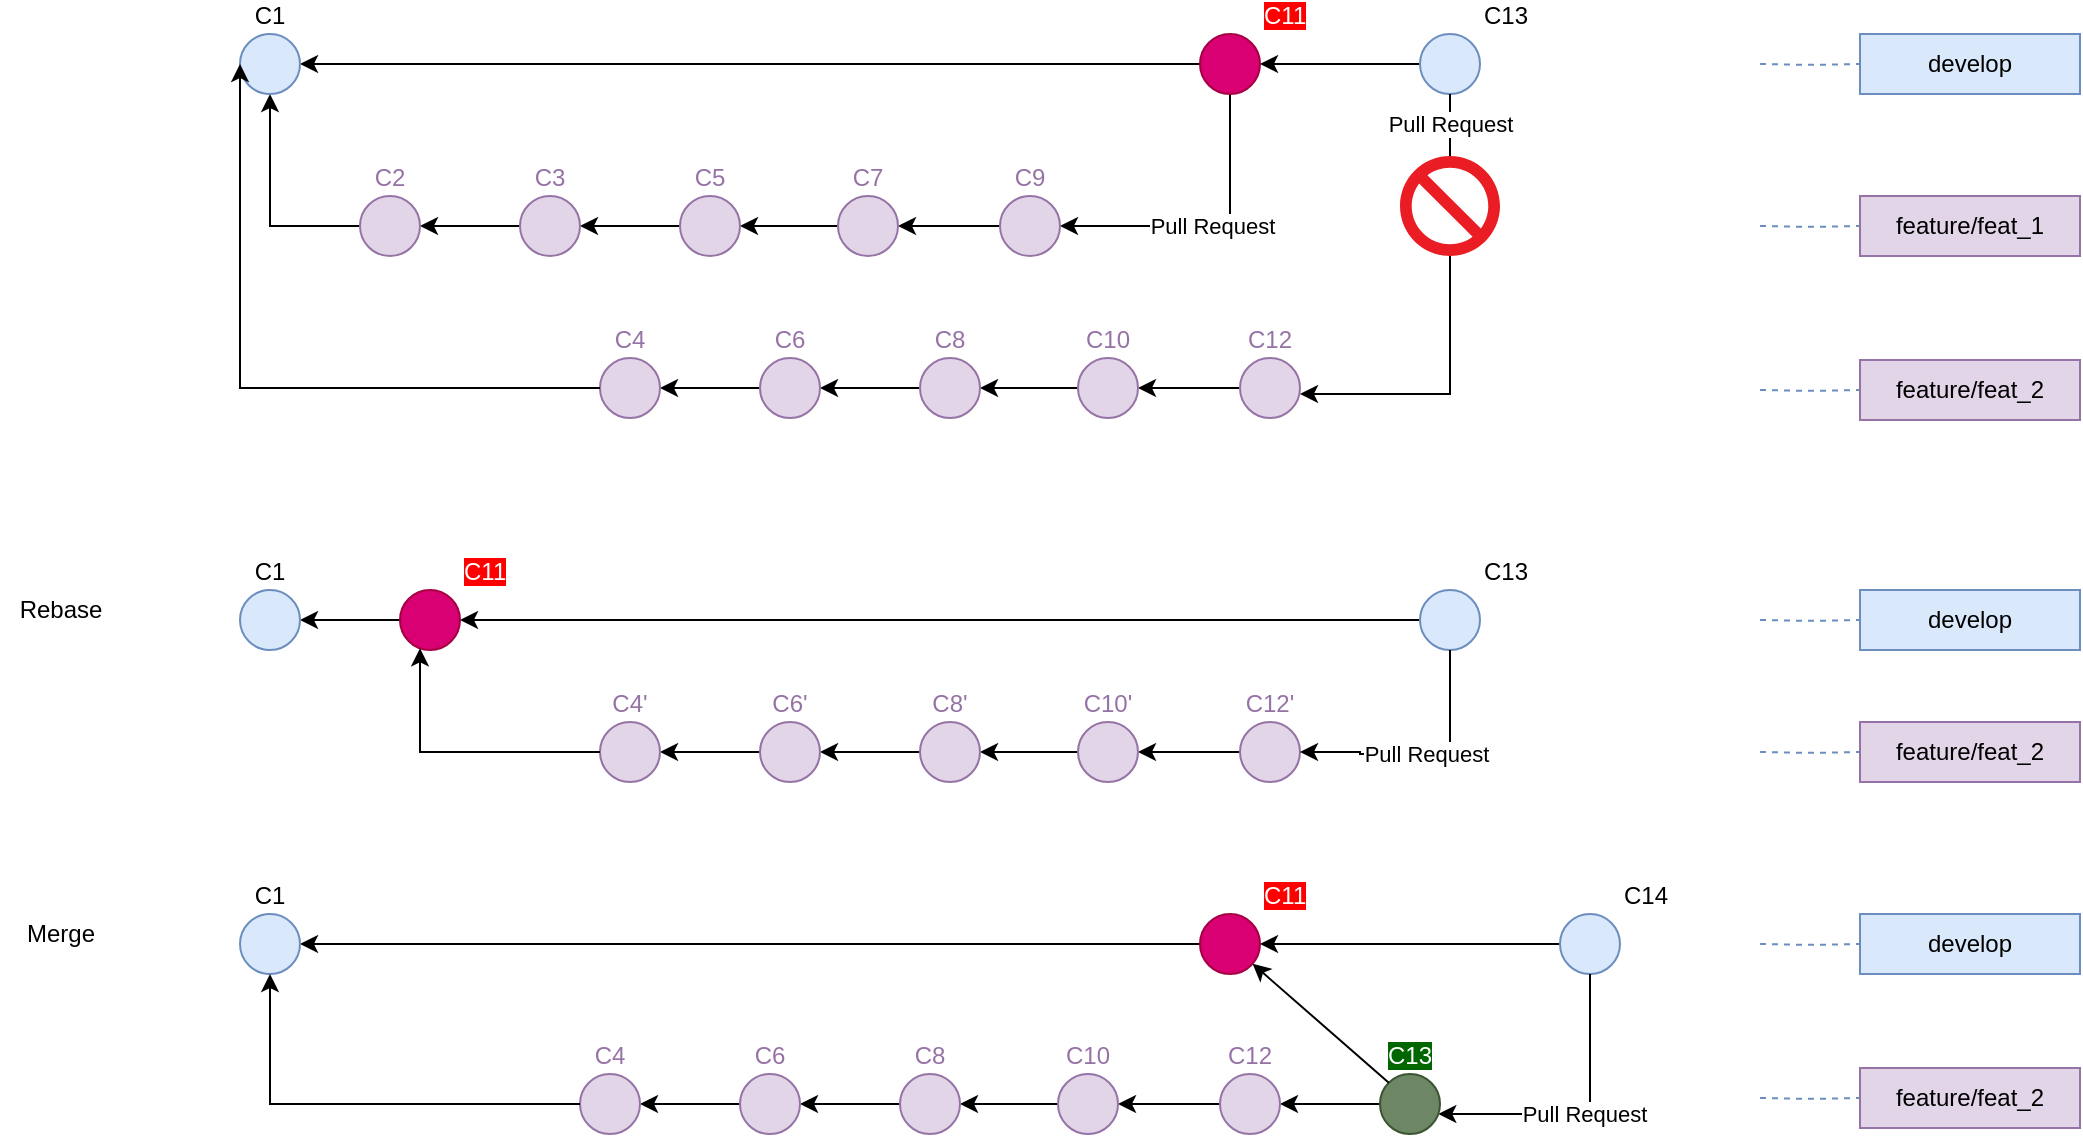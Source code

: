 <mxfile version="14.6.9" type="github">
  <diagram name="git_historique_divergent" id="x6lkSro1uwKLkvU2gX2n">
    <mxGraphModel dx="1422" dy="806" grid="1" gridSize="10" guides="1" tooltips="1" connect="1" arrows="1" fold="1" page="1" pageScale="1" pageWidth="1169" pageHeight="827" math="0" shadow="0">
      <root>
        <mxCell id="miKAQ_X7Kk5Acl7hc5rN-0" />
        <mxCell id="miKAQ_X7Kk5Acl7hc5rN-1" parent="miKAQ_X7Kk5Acl7hc5rN-0" />
        <mxCell id="miKAQ_X7Kk5Acl7hc5rN-77" value="" style="edgeStyle=orthogonalEdgeStyle;rounded=0;orthogonalLoop=1;jettySize=auto;html=1;startArrow=classic;startFill=1;endArrow=none;endFill=0;" edge="1" parent="miKAQ_X7Kk5Acl7hc5rN-1" source="miKAQ_X7Kk5Acl7hc5rN-36" target="miKAQ_X7Kk5Acl7hc5rN-43">
          <mxGeometry relative="1" as="geometry">
            <Array as="points">
              <mxPoint x="175" y="136" />
            </Array>
          </mxGeometry>
        </mxCell>
        <mxCell id="miKAQ_X7Kk5Acl7hc5rN-83" value="" style="edgeStyle=orthogonalEdgeStyle;rounded=0;orthogonalLoop=1;jettySize=auto;html=1;startArrow=classic;startFill=1;endArrow=none;endFill=0;entryX=0;entryY=0.5;entryDx=0;entryDy=0;" edge="1" parent="miKAQ_X7Kk5Acl7hc5rN-1" source="miKAQ_X7Kk5Acl7hc5rN-36" target="miKAQ_X7Kk5Acl7hc5rN-64">
          <mxGeometry relative="1" as="geometry">
            <mxPoint x="270" y="55" as="targetPoint" />
          </mxGeometry>
        </mxCell>
        <mxCell id="miKAQ_X7Kk5Acl7hc5rN-36" value="C1" style="ellipse;whiteSpace=wrap;html=1;aspect=fixed;fillColor=#dae8fc;strokeColor=#6c8ebf;labelPosition=center;verticalLabelPosition=top;align=center;verticalAlign=bottom;" vertex="1" parent="miKAQ_X7Kk5Acl7hc5rN-1">
          <mxGeometry x="160" y="40" width="30" height="30" as="geometry" />
        </mxCell>
        <mxCell id="miKAQ_X7Kk5Acl7hc5rN-39" value="" style="edgeStyle=orthogonalEdgeStyle;orthogonalLoop=1;jettySize=auto;html=1;dashed=1;startFill=0;endArrow=none;endFill=0;strokeColor=#6c8ebf;fillColor=#dae8fc;" edge="1" parent="miKAQ_X7Kk5Acl7hc5rN-1" target="miKAQ_X7Kk5Acl7hc5rN-41">
          <mxGeometry relative="1" as="geometry">
            <mxPoint x="920" y="55" as="sourcePoint" />
          </mxGeometry>
        </mxCell>
        <mxCell id="miKAQ_X7Kk5Acl7hc5rN-41" value="develop" style="rounded=0;whiteSpace=wrap;html=1;fontFamily=Helvetica;fontSize=12;fontColor=#000000;align=center;strokeColor=#6c8ebf;fillColor=#dae8fc;" vertex="1" parent="miKAQ_X7Kk5Acl7hc5rN-1">
          <mxGeometry x="970" y="40" width="110" height="30" as="geometry" />
        </mxCell>
        <mxCell id="miKAQ_X7Kk5Acl7hc5rN-75" value="" style="edgeStyle=orthogonalEdgeStyle;rounded=0;orthogonalLoop=1;jettySize=auto;html=1;endArrow=none;endFill=0;startArrow=classic;startFill=1;" edge="1" parent="miKAQ_X7Kk5Acl7hc5rN-1" source="miKAQ_X7Kk5Acl7hc5rN-43" target="miKAQ_X7Kk5Acl7hc5rN-53">
          <mxGeometry relative="1" as="geometry" />
        </mxCell>
        <mxCell id="miKAQ_X7Kk5Acl7hc5rN-43" value="C2" style="ellipse;whiteSpace=wrap;html=1;aspect=fixed;fillColor=#e1d5e7;strokeColor=#9673a6;labelPosition=center;verticalLabelPosition=top;align=center;verticalAlign=bottom;fontColor=#9673A6;" vertex="1" parent="miKAQ_X7Kk5Acl7hc5rN-1">
          <mxGeometry x="220" y="121" width="30" height="30" as="geometry" />
        </mxCell>
        <mxCell id="miKAQ_X7Kk5Acl7hc5rN-45" value="" style="edgeStyle=orthogonalEdgeStyle;orthogonalLoop=1;jettySize=auto;html=1;dashed=1;startFill=0;endArrow=none;endFill=0;strokeColor=#6c8ebf;fillColor=#dae8fc;entryX=0;entryY=0.5;entryDx=0;entryDy=0;" edge="1" parent="miKAQ_X7Kk5Acl7hc5rN-1" target="miKAQ_X7Kk5Acl7hc5rN-46">
          <mxGeometry relative="1" as="geometry">
            <mxPoint x="920" y="136" as="sourcePoint" />
          </mxGeometry>
        </mxCell>
        <mxCell id="miKAQ_X7Kk5Acl7hc5rN-46" value="feature/feat_1" style="whiteSpace=wrap;html=1;verticalAlign=middle;strokeColor=#9673a6;fillColor=#e1d5e7;" vertex="1" parent="miKAQ_X7Kk5Acl7hc5rN-1">
          <mxGeometry x="970" y="121" width="110" height="30" as="geometry" />
        </mxCell>
        <mxCell id="miKAQ_X7Kk5Acl7hc5rN-76" value="" style="edgeStyle=orthogonalEdgeStyle;rounded=0;orthogonalLoop=1;jettySize=auto;html=1;startArrow=classic;startFill=1;endArrow=none;endFill=0;" edge="1" parent="miKAQ_X7Kk5Acl7hc5rN-1" source="miKAQ_X7Kk5Acl7hc5rN-53" target="miKAQ_X7Kk5Acl7hc5rN-58">
          <mxGeometry relative="1" as="geometry" />
        </mxCell>
        <mxCell id="miKAQ_X7Kk5Acl7hc5rN-53" value="C3" style="ellipse;whiteSpace=wrap;html=1;aspect=fixed;fillColor=#e1d5e7;strokeColor=#9673a6;labelPosition=center;verticalLabelPosition=top;align=center;verticalAlign=bottom;fontColor=#9673A6;" vertex="1" parent="miKAQ_X7Kk5Acl7hc5rN-1">
          <mxGeometry x="300" y="121" width="30" height="30" as="geometry" />
        </mxCell>
        <mxCell id="miKAQ_X7Kk5Acl7hc5rN-78" value="" style="edgeStyle=orthogonalEdgeStyle;rounded=0;orthogonalLoop=1;jettySize=auto;html=1;startArrow=classic;startFill=1;endArrow=none;endFill=0;" edge="1" parent="miKAQ_X7Kk5Acl7hc5rN-1" source="miKAQ_X7Kk5Acl7hc5rN-58" target="miKAQ_X7Kk5Acl7hc5rN-61">
          <mxGeometry relative="1" as="geometry" />
        </mxCell>
        <mxCell id="miKAQ_X7Kk5Acl7hc5rN-58" value="C5" style="ellipse;whiteSpace=wrap;html=1;aspect=fixed;fillColor=#e1d5e7;strokeColor=#9673a6;labelPosition=center;verticalLabelPosition=top;align=center;verticalAlign=bottom;fontColor=#9673A6;" vertex="1" parent="miKAQ_X7Kk5Acl7hc5rN-1">
          <mxGeometry x="380" y="121" width="30" height="30" as="geometry" />
        </mxCell>
        <mxCell id="miKAQ_X7Kk5Acl7hc5rN-79" value="" style="edgeStyle=orthogonalEdgeStyle;rounded=0;orthogonalLoop=1;jettySize=auto;html=1;startArrow=classic;startFill=1;endArrow=none;endFill=0;" edge="1" parent="miKAQ_X7Kk5Acl7hc5rN-1" source="miKAQ_X7Kk5Acl7hc5rN-61" target="miKAQ_X7Kk5Acl7hc5rN-63">
          <mxGeometry relative="1" as="geometry" />
        </mxCell>
        <mxCell id="miKAQ_X7Kk5Acl7hc5rN-61" value="C7" style="ellipse;whiteSpace=wrap;html=1;aspect=fixed;fillColor=#e1d5e7;strokeColor=#9673a6;labelPosition=center;verticalLabelPosition=top;align=center;verticalAlign=bottom;fontColor=#9673A6;" vertex="1" parent="miKAQ_X7Kk5Acl7hc5rN-1">
          <mxGeometry x="459" y="121" width="30" height="30" as="geometry" />
        </mxCell>
        <mxCell id="miKAQ_X7Kk5Acl7hc5rN-81" value="Pull Request" style="edgeStyle=orthogonalEdgeStyle;rounded=0;orthogonalLoop=1;jettySize=auto;html=1;startArrow=classic;startFill=1;endArrow=none;endFill=0;entryX=0.5;entryY=1;entryDx=0;entryDy=0;" edge="1" parent="miKAQ_X7Kk5Acl7hc5rN-1" source="miKAQ_X7Kk5Acl7hc5rN-63" target="miKAQ_X7Kk5Acl7hc5rN-64">
          <mxGeometry relative="1" as="geometry">
            <mxPoint x="650" y="136" as="targetPoint" />
          </mxGeometry>
        </mxCell>
        <mxCell id="miKAQ_X7Kk5Acl7hc5rN-63" value="C9" style="ellipse;whiteSpace=wrap;html=1;aspect=fixed;fillColor=#e1d5e7;strokeColor=#9673a6;labelPosition=center;verticalLabelPosition=top;align=center;verticalAlign=bottom;fontColor=#9673A6;" vertex="1" parent="miKAQ_X7Kk5Acl7hc5rN-1">
          <mxGeometry x="540" y="121" width="30" height="30" as="geometry" />
        </mxCell>
        <mxCell id="miKAQ_X7Kk5Acl7hc5rN-99" value="" style="edgeStyle=orthogonalEdgeStyle;rounded=0;orthogonalLoop=1;jettySize=auto;html=1;startArrow=classic;startFill=1;endArrow=none;endFill=0;" edge="1" parent="miKAQ_X7Kk5Acl7hc5rN-1" source="miKAQ_X7Kk5Acl7hc5rN-64" target="miKAQ_X7Kk5Acl7hc5rN-98">
          <mxGeometry relative="1" as="geometry" />
        </mxCell>
        <mxCell id="miKAQ_X7Kk5Acl7hc5rN-64" value="C11" style="ellipse;whiteSpace=wrap;html=1;aspect=fixed;fillColor=#d80073;strokeColor=#A50040;labelPosition=right;verticalLabelPosition=top;align=left;verticalAlign=bottom;fontColor=#ffffff;labelBackgroundColor=#FF0000;" vertex="1" parent="miKAQ_X7Kk5Acl7hc5rN-1">
          <mxGeometry x="640" y="40" width="30" height="30" as="geometry" />
        </mxCell>
        <mxCell id="miKAQ_X7Kk5Acl7hc5rN-84" value="" style="edgeStyle=orthogonalEdgeStyle;rounded=0;orthogonalLoop=1;jettySize=auto;html=1;endArrow=none;endFill=0;startArrow=classic;startFill=1;" edge="1" parent="miKAQ_X7Kk5Acl7hc5rN-1" source="miKAQ_X7Kk5Acl7hc5rN-85" target="miKAQ_X7Kk5Acl7hc5rN-89">
          <mxGeometry relative="1" as="geometry" />
        </mxCell>
        <mxCell id="miKAQ_X7Kk5Acl7hc5rN-85" value="C4" style="ellipse;whiteSpace=wrap;html=1;aspect=fixed;fillColor=#e1d5e7;strokeColor=#9673a6;labelPosition=center;verticalLabelPosition=top;align=center;verticalAlign=bottom;fontColor=#9673A6;" vertex="1" parent="miKAQ_X7Kk5Acl7hc5rN-1">
          <mxGeometry x="340" y="202" width="30" height="30" as="geometry" />
        </mxCell>
        <mxCell id="miKAQ_X7Kk5Acl7hc5rN-86" value="" style="edgeStyle=orthogonalEdgeStyle;orthogonalLoop=1;jettySize=auto;html=1;dashed=1;startFill=0;endArrow=none;endFill=0;strokeColor=#6c8ebf;fillColor=#dae8fc;entryX=0;entryY=0.5;entryDx=0;entryDy=0;" edge="1" parent="miKAQ_X7Kk5Acl7hc5rN-1" target="miKAQ_X7Kk5Acl7hc5rN-87">
          <mxGeometry relative="1" as="geometry">
            <mxPoint x="920" y="218" as="sourcePoint" />
          </mxGeometry>
        </mxCell>
        <mxCell id="miKAQ_X7Kk5Acl7hc5rN-87" value="feature/feat_2" style="whiteSpace=wrap;html=1;verticalAlign=middle;strokeColor=#9673a6;fillColor=#e1d5e7;" vertex="1" parent="miKAQ_X7Kk5Acl7hc5rN-1">
          <mxGeometry x="970" y="203" width="110" height="30" as="geometry" />
        </mxCell>
        <mxCell id="miKAQ_X7Kk5Acl7hc5rN-88" value="" style="edgeStyle=orthogonalEdgeStyle;rounded=0;orthogonalLoop=1;jettySize=auto;html=1;startArrow=classic;startFill=1;endArrow=none;endFill=0;" edge="1" parent="miKAQ_X7Kk5Acl7hc5rN-1" source="miKAQ_X7Kk5Acl7hc5rN-89" target="miKAQ_X7Kk5Acl7hc5rN-91">
          <mxGeometry relative="1" as="geometry" />
        </mxCell>
        <mxCell id="miKAQ_X7Kk5Acl7hc5rN-89" value="C6" style="ellipse;whiteSpace=wrap;html=1;aspect=fixed;fillColor=#e1d5e7;strokeColor=#9673a6;labelPosition=center;verticalLabelPosition=top;align=center;verticalAlign=bottom;fontColor=#9673A6;" vertex="1" parent="miKAQ_X7Kk5Acl7hc5rN-1">
          <mxGeometry x="420" y="202" width="30" height="30" as="geometry" />
        </mxCell>
        <mxCell id="miKAQ_X7Kk5Acl7hc5rN-90" value="" style="edgeStyle=orthogonalEdgeStyle;rounded=0;orthogonalLoop=1;jettySize=auto;html=1;startArrow=classic;startFill=1;endArrow=none;endFill=0;" edge="1" parent="miKAQ_X7Kk5Acl7hc5rN-1" source="miKAQ_X7Kk5Acl7hc5rN-91" target="miKAQ_X7Kk5Acl7hc5rN-93">
          <mxGeometry relative="1" as="geometry" />
        </mxCell>
        <mxCell id="miKAQ_X7Kk5Acl7hc5rN-91" value="C8" style="ellipse;whiteSpace=wrap;html=1;aspect=fixed;fillColor=#e1d5e7;strokeColor=#9673a6;labelPosition=center;verticalLabelPosition=top;align=center;verticalAlign=bottom;fontColor=#9673A6;" vertex="1" parent="miKAQ_X7Kk5Acl7hc5rN-1">
          <mxGeometry x="500" y="202" width="30" height="30" as="geometry" />
        </mxCell>
        <mxCell id="miKAQ_X7Kk5Acl7hc5rN-92" value="" style="edgeStyle=orthogonalEdgeStyle;rounded=0;orthogonalLoop=1;jettySize=auto;html=1;startArrow=classic;startFill=1;endArrow=none;endFill=0;" edge="1" parent="miKAQ_X7Kk5Acl7hc5rN-1" source="miKAQ_X7Kk5Acl7hc5rN-93" target="miKAQ_X7Kk5Acl7hc5rN-94">
          <mxGeometry relative="1" as="geometry" />
        </mxCell>
        <mxCell id="miKAQ_X7Kk5Acl7hc5rN-93" value="C10" style="ellipse;whiteSpace=wrap;html=1;aspect=fixed;fillColor=#e1d5e7;strokeColor=#9673a6;labelPosition=center;verticalLabelPosition=top;align=center;verticalAlign=bottom;fontColor=#9673A6;" vertex="1" parent="miKAQ_X7Kk5Acl7hc5rN-1">
          <mxGeometry x="579" y="202" width="30" height="30" as="geometry" />
        </mxCell>
        <mxCell id="miKAQ_X7Kk5Acl7hc5rN-94" value="C12" style="ellipse;whiteSpace=wrap;html=1;aspect=fixed;fillColor=#e1d5e7;strokeColor=#9673a6;labelPosition=center;verticalLabelPosition=top;align=center;verticalAlign=bottom;fontColor=#9673A6;" vertex="1" parent="miKAQ_X7Kk5Acl7hc5rN-1">
          <mxGeometry x="660" y="202" width="30" height="30" as="geometry" />
        </mxCell>
        <mxCell id="miKAQ_X7Kk5Acl7hc5rN-95" value="" style="edgeStyle=orthogonalEdgeStyle;rounded=0;orthogonalLoop=1;jettySize=auto;html=1;startArrow=classic;startFill=1;endArrow=none;endFill=0;exitX=0;exitY=0.5;exitDx=0;exitDy=0;" edge="1" parent="miKAQ_X7Kk5Acl7hc5rN-1" source="miKAQ_X7Kk5Acl7hc5rN-36">
          <mxGeometry relative="1" as="geometry">
            <mxPoint x="180" y="152" as="sourcePoint" />
            <mxPoint x="340" y="217" as="targetPoint" />
            <Array as="points">
              <mxPoint x="160" y="217" />
            </Array>
          </mxGeometry>
        </mxCell>
        <mxCell id="miKAQ_X7Kk5Acl7hc5rN-98" value="C13" style="ellipse;whiteSpace=wrap;html=1;aspect=fixed;fillColor=#dae8fc;strokeColor=#6c8ebf;labelPosition=right;verticalLabelPosition=top;align=left;verticalAlign=bottom;" vertex="1" parent="miKAQ_X7Kk5Acl7hc5rN-1">
          <mxGeometry x="750" y="40" width="30" height="30" as="geometry" />
        </mxCell>
        <mxCell id="miKAQ_X7Kk5Acl7hc5rN-100" value="Pull Request" style="edgeStyle=orthogonalEdgeStyle;rounded=0;orthogonalLoop=1;jettySize=auto;html=1;startArrow=none;startFill=1;endArrow=none;endFill=0;entryX=0.5;entryY=1;entryDx=0;entryDy=0;" edge="1" parent="miKAQ_X7Kk5Acl7hc5rN-1" source="miKAQ_X7Kk5Acl7hc5rN-139">
          <mxGeometry relative="1" as="geometry">
            <mxPoint x="690" y="220" as="sourcePoint" />
            <mxPoint x="765" y="70" as="targetPoint" />
            <Array as="points" />
          </mxGeometry>
        </mxCell>
        <mxCell id="miKAQ_X7Kk5Acl7hc5rN-102" value="" style="edgeStyle=orthogonalEdgeStyle;rounded=0;orthogonalLoop=1;jettySize=auto;html=1;startArrow=classic;startFill=1;endArrow=none;endFill=0;entryX=0;entryY=0.5;entryDx=0;entryDy=0;" edge="1" parent="miKAQ_X7Kk5Acl7hc5rN-1" source="miKAQ_X7Kk5Acl7hc5rN-103" target="miKAQ_X7Kk5Acl7hc5rN-119">
          <mxGeometry relative="1" as="geometry">
            <mxPoint x="270" y="333" as="targetPoint" />
          </mxGeometry>
        </mxCell>
        <mxCell id="miKAQ_X7Kk5Acl7hc5rN-103" value="C1" style="ellipse;whiteSpace=wrap;html=1;aspect=fixed;fillColor=#dae8fc;strokeColor=#6c8ebf;labelPosition=center;verticalLabelPosition=top;align=center;verticalAlign=bottom;" vertex="1" parent="miKAQ_X7Kk5Acl7hc5rN-1">
          <mxGeometry x="160" y="318" width="30" height="30" as="geometry" />
        </mxCell>
        <mxCell id="miKAQ_X7Kk5Acl7hc5rN-104" value="" style="edgeStyle=orthogonalEdgeStyle;orthogonalLoop=1;jettySize=auto;html=1;dashed=1;startFill=0;endArrow=none;endFill=0;strokeColor=#6c8ebf;fillColor=#dae8fc;" edge="1" parent="miKAQ_X7Kk5Acl7hc5rN-1" target="miKAQ_X7Kk5Acl7hc5rN-105">
          <mxGeometry relative="1" as="geometry">
            <mxPoint x="920" y="333" as="sourcePoint" />
          </mxGeometry>
        </mxCell>
        <mxCell id="miKAQ_X7Kk5Acl7hc5rN-105" value="develop" style="rounded=0;whiteSpace=wrap;html=1;fontFamily=Helvetica;fontSize=12;fontColor=#000000;align=center;strokeColor=#6c8ebf;fillColor=#dae8fc;" vertex="1" parent="miKAQ_X7Kk5Acl7hc5rN-1">
          <mxGeometry x="970" y="318" width="110" height="30" as="geometry" />
        </mxCell>
        <mxCell id="miKAQ_X7Kk5Acl7hc5rN-118" value="" style="edgeStyle=orthogonalEdgeStyle;rounded=0;orthogonalLoop=1;jettySize=auto;html=1;startArrow=classic;startFill=1;endArrow=none;endFill=0;" edge="1" parent="miKAQ_X7Kk5Acl7hc5rN-1" source="miKAQ_X7Kk5Acl7hc5rN-119" target="miKAQ_X7Kk5Acl7hc5rN-132">
          <mxGeometry relative="1" as="geometry" />
        </mxCell>
        <mxCell id="miKAQ_X7Kk5Acl7hc5rN-119" value="C11" style="ellipse;whiteSpace=wrap;html=1;aspect=fixed;fillColor=#d80073;strokeColor=#A50040;labelPosition=right;verticalLabelPosition=top;align=left;verticalAlign=bottom;fontColor=#ffffff;labelBackgroundColor=#FF0000;" vertex="1" parent="miKAQ_X7Kk5Acl7hc5rN-1">
          <mxGeometry x="240" y="318" width="30" height="30" as="geometry" />
        </mxCell>
        <mxCell id="miKAQ_X7Kk5Acl7hc5rN-120" value="" style="edgeStyle=orthogonalEdgeStyle;rounded=0;orthogonalLoop=1;jettySize=auto;html=1;endArrow=none;endFill=0;startArrow=classic;startFill=1;" edge="1" parent="miKAQ_X7Kk5Acl7hc5rN-1" source="miKAQ_X7Kk5Acl7hc5rN-121" target="miKAQ_X7Kk5Acl7hc5rN-125">
          <mxGeometry relative="1" as="geometry" />
        </mxCell>
        <mxCell id="miKAQ_X7Kk5Acl7hc5rN-121" value="C4&#39;" style="ellipse;whiteSpace=wrap;html=1;aspect=fixed;fillColor=#e1d5e7;strokeColor=#9673a6;labelPosition=center;verticalLabelPosition=top;align=center;verticalAlign=bottom;fontColor=#9673A6;" vertex="1" parent="miKAQ_X7Kk5Acl7hc5rN-1">
          <mxGeometry x="340" y="384" width="30" height="30" as="geometry" />
        </mxCell>
        <mxCell id="miKAQ_X7Kk5Acl7hc5rN-122" value="" style="edgeStyle=orthogonalEdgeStyle;orthogonalLoop=1;jettySize=auto;html=1;dashed=1;startFill=0;endArrow=none;endFill=0;strokeColor=#6c8ebf;fillColor=#dae8fc;entryX=0;entryY=0.5;entryDx=0;entryDy=0;" edge="1" parent="miKAQ_X7Kk5Acl7hc5rN-1" target="miKAQ_X7Kk5Acl7hc5rN-123">
          <mxGeometry relative="1" as="geometry">
            <mxPoint x="920" y="399" as="sourcePoint" />
          </mxGeometry>
        </mxCell>
        <mxCell id="miKAQ_X7Kk5Acl7hc5rN-123" value="feature/feat_2" style="whiteSpace=wrap;html=1;verticalAlign=middle;strokeColor=#9673a6;fillColor=#e1d5e7;" vertex="1" parent="miKAQ_X7Kk5Acl7hc5rN-1">
          <mxGeometry x="970" y="384" width="110" height="30" as="geometry" />
        </mxCell>
        <mxCell id="miKAQ_X7Kk5Acl7hc5rN-124" value="" style="edgeStyle=orthogonalEdgeStyle;rounded=0;orthogonalLoop=1;jettySize=auto;html=1;startArrow=classic;startFill=1;endArrow=none;endFill=0;" edge="1" parent="miKAQ_X7Kk5Acl7hc5rN-1" source="miKAQ_X7Kk5Acl7hc5rN-125" target="miKAQ_X7Kk5Acl7hc5rN-127">
          <mxGeometry relative="1" as="geometry" />
        </mxCell>
        <mxCell id="miKAQ_X7Kk5Acl7hc5rN-125" value="C6&#39;" style="ellipse;whiteSpace=wrap;html=1;aspect=fixed;fillColor=#e1d5e7;strokeColor=#9673a6;labelPosition=center;verticalLabelPosition=top;align=center;verticalAlign=bottom;fontColor=#9673A6;" vertex="1" parent="miKAQ_X7Kk5Acl7hc5rN-1">
          <mxGeometry x="420" y="384" width="30" height="30" as="geometry" />
        </mxCell>
        <mxCell id="miKAQ_X7Kk5Acl7hc5rN-126" value="" style="edgeStyle=orthogonalEdgeStyle;rounded=0;orthogonalLoop=1;jettySize=auto;html=1;startArrow=classic;startFill=1;endArrow=none;endFill=0;" edge="1" parent="miKAQ_X7Kk5Acl7hc5rN-1" source="miKAQ_X7Kk5Acl7hc5rN-127" target="miKAQ_X7Kk5Acl7hc5rN-129">
          <mxGeometry relative="1" as="geometry" />
        </mxCell>
        <mxCell id="miKAQ_X7Kk5Acl7hc5rN-127" value="C8&#39;" style="ellipse;whiteSpace=wrap;html=1;aspect=fixed;fillColor=#e1d5e7;strokeColor=#9673a6;labelPosition=center;verticalLabelPosition=top;align=center;verticalAlign=bottom;fontColor=#9673A6;" vertex="1" parent="miKAQ_X7Kk5Acl7hc5rN-1">
          <mxGeometry x="500" y="384" width="30" height="30" as="geometry" />
        </mxCell>
        <mxCell id="miKAQ_X7Kk5Acl7hc5rN-128" value="" style="edgeStyle=orthogonalEdgeStyle;rounded=0;orthogonalLoop=1;jettySize=auto;html=1;startArrow=classic;startFill=1;endArrow=none;endFill=0;" edge="1" parent="miKAQ_X7Kk5Acl7hc5rN-1" source="miKAQ_X7Kk5Acl7hc5rN-129" target="miKAQ_X7Kk5Acl7hc5rN-130">
          <mxGeometry relative="1" as="geometry" />
        </mxCell>
        <mxCell id="miKAQ_X7Kk5Acl7hc5rN-129" value="C10&#39;" style="ellipse;whiteSpace=wrap;html=1;aspect=fixed;fillColor=#e1d5e7;strokeColor=#9673a6;labelPosition=center;verticalLabelPosition=top;align=center;verticalAlign=bottom;fontColor=#9673A6;" vertex="1" parent="miKAQ_X7Kk5Acl7hc5rN-1">
          <mxGeometry x="579" y="384" width="30" height="30" as="geometry" />
        </mxCell>
        <mxCell id="miKAQ_X7Kk5Acl7hc5rN-130" value="C12&#39;" style="ellipse;whiteSpace=wrap;html=1;aspect=fixed;fillColor=#e1d5e7;strokeColor=#9673a6;labelPosition=center;verticalLabelPosition=top;align=center;verticalAlign=bottom;fontColor=#9673A6;" vertex="1" parent="miKAQ_X7Kk5Acl7hc5rN-1">
          <mxGeometry x="660" y="384" width="30" height="30" as="geometry" />
        </mxCell>
        <mxCell id="miKAQ_X7Kk5Acl7hc5rN-132" value="C13" style="ellipse;whiteSpace=wrap;html=1;aspect=fixed;fillColor=#dae8fc;strokeColor=#6c8ebf;labelPosition=right;verticalLabelPosition=top;align=left;verticalAlign=bottom;" vertex="1" parent="miKAQ_X7Kk5Acl7hc5rN-1">
          <mxGeometry x="750" y="318" width="30" height="30" as="geometry" />
        </mxCell>
        <mxCell id="miKAQ_X7Kk5Acl7hc5rN-133" value="Pull Request" style="edgeStyle=orthogonalEdgeStyle;rounded=0;orthogonalLoop=1;jettySize=auto;html=1;startArrow=classic;startFill=1;endArrow=none;endFill=0;entryX=0.5;entryY=1;entryDx=0;entryDy=0;exitX=1;exitY=0.5;exitDx=0;exitDy=0;" edge="1" parent="miKAQ_X7Kk5Acl7hc5rN-1" source="miKAQ_X7Kk5Acl7hc5rN-130">
          <mxGeometry relative="1" as="geometry">
            <mxPoint x="690" y="498.0" as="sourcePoint" />
            <mxPoint x="765" y="348" as="targetPoint" />
            <Array as="points">
              <mxPoint x="720" y="399" />
              <mxPoint x="765" y="400" />
            </Array>
          </mxGeometry>
        </mxCell>
        <mxCell id="miKAQ_X7Kk5Acl7hc5rN-134" value="Rebase" style="text;html=1;align=center;verticalAlign=middle;resizable=0;points=[];autosize=1;strokeColor=none;" vertex="1" parent="miKAQ_X7Kk5Acl7hc5rN-1">
          <mxGeometry x="40" y="318" width="60" height="20" as="geometry" />
        </mxCell>
        <mxCell id="miKAQ_X7Kk5Acl7hc5rN-138" value="" style="edgeStyle=orthogonalEdgeStyle;rounded=0;orthogonalLoop=1;jettySize=auto;html=1;startArrow=classic;startFill=1;endArrow=none;endFill=0;entryX=0;entryY=0.5;entryDx=0;entryDy=0;" edge="1" parent="miKAQ_X7Kk5Acl7hc5rN-1" source="miKAQ_X7Kk5Acl7hc5rN-119" target="miKAQ_X7Kk5Acl7hc5rN-121">
          <mxGeometry relative="1" as="geometry">
            <Array as="points">
              <mxPoint x="250" y="399" />
            </Array>
            <mxPoint x="225" y="429" as="sourcePoint" />
            <mxPoint x="336" y="397" as="targetPoint" />
          </mxGeometry>
        </mxCell>
        <mxCell id="miKAQ_X7Kk5Acl7hc5rN-139" value="" style="aspect=fixed;pointerEvents=1;shadow=0;dashed=0;html=1;strokeColor=none;labelPosition=center;verticalLabelPosition=bottom;verticalAlign=top;align=center;shape=mxgraph.mscae.enterprise.not_allowed;fillColor=#EA1C24;" vertex="1" parent="miKAQ_X7Kk5Acl7hc5rN-1">
          <mxGeometry x="740" y="101" width="50" height="50" as="geometry" />
        </mxCell>
        <mxCell id="miKAQ_X7Kk5Acl7hc5rN-140" value="" style="edgeStyle=orthogonalEdgeStyle;rounded=0;orthogonalLoop=1;jettySize=auto;html=1;startArrow=classic;startFill=1;endArrow=none;endFill=0;entryX=0.5;entryY=1;entryDx=0;entryDy=0;" edge="1" parent="miKAQ_X7Kk5Acl7hc5rN-1" target="miKAQ_X7Kk5Acl7hc5rN-139">
          <mxGeometry relative="1" as="geometry">
            <mxPoint x="690" y="220.0" as="sourcePoint" />
            <mxPoint x="765" y="70" as="targetPoint" />
            <Array as="points">
              <mxPoint x="700" y="220" />
              <mxPoint x="765" y="220" />
            </Array>
          </mxGeometry>
        </mxCell>
        <mxCell id="miKAQ_X7Kk5Acl7hc5rN-143" value="" style="edgeStyle=orthogonalEdgeStyle;rounded=0;orthogonalLoop=1;jettySize=auto;html=1;startArrow=classic;startFill=1;endArrow=none;endFill=0;entryX=0;entryY=0.5;entryDx=0;entryDy=0;" edge="1" parent="miKAQ_X7Kk5Acl7hc5rN-1" source="miKAQ_X7Kk5Acl7hc5rN-144" target="miKAQ_X7Kk5Acl7hc5rN-160">
          <mxGeometry relative="1" as="geometry">
            <mxPoint x="270" y="495" as="targetPoint" />
          </mxGeometry>
        </mxCell>
        <mxCell id="miKAQ_X7Kk5Acl7hc5rN-144" value="C1" style="ellipse;whiteSpace=wrap;html=1;aspect=fixed;fillColor=#dae8fc;strokeColor=#6c8ebf;labelPosition=center;verticalLabelPosition=top;align=center;verticalAlign=bottom;" vertex="1" parent="miKAQ_X7Kk5Acl7hc5rN-1">
          <mxGeometry x="160" y="480" width="30" height="30" as="geometry" />
        </mxCell>
        <mxCell id="miKAQ_X7Kk5Acl7hc5rN-145" value="" style="edgeStyle=orthogonalEdgeStyle;orthogonalLoop=1;jettySize=auto;html=1;dashed=1;startFill=0;endArrow=none;endFill=0;strokeColor=#6c8ebf;fillColor=#dae8fc;" edge="1" parent="miKAQ_X7Kk5Acl7hc5rN-1" target="miKAQ_X7Kk5Acl7hc5rN-146">
          <mxGeometry relative="1" as="geometry">
            <mxPoint x="920" y="495" as="sourcePoint" />
          </mxGeometry>
        </mxCell>
        <mxCell id="miKAQ_X7Kk5Acl7hc5rN-146" value="develop" style="rounded=0;whiteSpace=wrap;html=1;fontFamily=Helvetica;fontSize=12;fontColor=#000000;align=center;strokeColor=#6c8ebf;fillColor=#dae8fc;" vertex="1" parent="miKAQ_X7Kk5Acl7hc5rN-1">
          <mxGeometry x="970" y="480" width="110" height="30" as="geometry" />
        </mxCell>
        <mxCell id="miKAQ_X7Kk5Acl7hc5rN-159" value="" style="edgeStyle=orthogonalEdgeStyle;rounded=0;orthogonalLoop=1;jettySize=auto;html=1;startArrow=classic;startFill=1;endArrow=none;endFill=0;" edge="1" parent="miKAQ_X7Kk5Acl7hc5rN-1" source="miKAQ_X7Kk5Acl7hc5rN-160" target="miKAQ_X7Kk5Acl7hc5rN-173">
          <mxGeometry relative="1" as="geometry" />
        </mxCell>
        <mxCell id="miKAQ_X7Kk5Acl7hc5rN-160" value="C11" style="ellipse;whiteSpace=wrap;html=1;aspect=fixed;fillColor=#d80073;strokeColor=#A50040;labelPosition=right;verticalLabelPosition=top;align=left;verticalAlign=bottom;fontColor=#ffffff;labelBackgroundColor=#FF0000;" vertex="1" parent="miKAQ_X7Kk5Acl7hc5rN-1">
          <mxGeometry x="640" y="480" width="30" height="30" as="geometry" />
        </mxCell>
        <mxCell id="miKAQ_X7Kk5Acl7hc5rN-161" value="" style="edgeStyle=orthogonalEdgeStyle;rounded=0;orthogonalLoop=1;jettySize=auto;html=1;endArrow=none;endFill=0;startArrow=classic;startFill=1;" edge="1" parent="miKAQ_X7Kk5Acl7hc5rN-1" source="miKAQ_X7Kk5Acl7hc5rN-162" target="miKAQ_X7Kk5Acl7hc5rN-166">
          <mxGeometry relative="1" as="geometry" />
        </mxCell>
        <mxCell id="miKAQ_X7Kk5Acl7hc5rN-162" value="C4" style="ellipse;whiteSpace=wrap;html=1;aspect=fixed;fillColor=#e1d5e7;strokeColor=#9673a6;labelPosition=center;verticalLabelPosition=top;align=center;verticalAlign=bottom;fontColor=#9673A6;" vertex="1" parent="miKAQ_X7Kk5Acl7hc5rN-1">
          <mxGeometry x="330" y="560" width="30" height="30" as="geometry" />
        </mxCell>
        <mxCell id="miKAQ_X7Kk5Acl7hc5rN-163" value="" style="edgeStyle=orthogonalEdgeStyle;orthogonalLoop=1;jettySize=auto;html=1;dashed=1;startFill=0;endArrow=none;endFill=0;strokeColor=#6c8ebf;fillColor=#dae8fc;entryX=0;entryY=0.5;entryDx=0;entryDy=0;" edge="1" parent="miKAQ_X7Kk5Acl7hc5rN-1" target="miKAQ_X7Kk5Acl7hc5rN-164">
          <mxGeometry relative="1" as="geometry">
            <mxPoint x="920" y="572" as="sourcePoint" />
          </mxGeometry>
        </mxCell>
        <mxCell id="miKAQ_X7Kk5Acl7hc5rN-164" value="feature/feat_2" style="whiteSpace=wrap;html=1;verticalAlign=middle;strokeColor=#9673a6;fillColor=#e1d5e7;" vertex="1" parent="miKAQ_X7Kk5Acl7hc5rN-1">
          <mxGeometry x="970" y="557" width="110" height="30" as="geometry" />
        </mxCell>
        <mxCell id="miKAQ_X7Kk5Acl7hc5rN-165" value="" style="edgeStyle=orthogonalEdgeStyle;rounded=0;orthogonalLoop=1;jettySize=auto;html=1;startArrow=classic;startFill=1;endArrow=none;endFill=0;" edge="1" parent="miKAQ_X7Kk5Acl7hc5rN-1" source="miKAQ_X7Kk5Acl7hc5rN-166" target="miKAQ_X7Kk5Acl7hc5rN-168">
          <mxGeometry relative="1" as="geometry" />
        </mxCell>
        <mxCell id="miKAQ_X7Kk5Acl7hc5rN-166" value="C6" style="ellipse;whiteSpace=wrap;html=1;aspect=fixed;fillColor=#e1d5e7;strokeColor=#9673a6;labelPosition=center;verticalLabelPosition=top;align=center;verticalAlign=bottom;fontColor=#9673A6;" vertex="1" parent="miKAQ_X7Kk5Acl7hc5rN-1">
          <mxGeometry x="410" y="560" width="30" height="30" as="geometry" />
        </mxCell>
        <mxCell id="miKAQ_X7Kk5Acl7hc5rN-167" value="" style="edgeStyle=orthogonalEdgeStyle;rounded=0;orthogonalLoop=1;jettySize=auto;html=1;startArrow=classic;startFill=1;endArrow=none;endFill=0;" edge="1" parent="miKAQ_X7Kk5Acl7hc5rN-1" source="miKAQ_X7Kk5Acl7hc5rN-168" target="miKAQ_X7Kk5Acl7hc5rN-170">
          <mxGeometry relative="1" as="geometry" />
        </mxCell>
        <mxCell id="miKAQ_X7Kk5Acl7hc5rN-168" value="C8" style="ellipse;whiteSpace=wrap;html=1;aspect=fixed;fillColor=#e1d5e7;strokeColor=#9673a6;labelPosition=center;verticalLabelPosition=top;align=center;verticalAlign=bottom;fontColor=#9673A6;" vertex="1" parent="miKAQ_X7Kk5Acl7hc5rN-1">
          <mxGeometry x="490" y="560" width="30" height="30" as="geometry" />
        </mxCell>
        <mxCell id="miKAQ_X7Kk5Acl7hc5rN-169" value="" style="edgeStyle=orthogonalEdgeStyle;rounded=0;orthogonalLoop=1;jettySize=auto;html=1;startArrow=classic;startFill=1;endArrow=none;endFill=0;" edge="1" parent="miKAQ_X7Kk5Acl7hc5rN-1" source="miKAQ_X7Kk5Acl7hc5rN-170" target="miKAQ_X7Kk5Acl7hc5rN-171">
          <mxGeometry relative="1" as="geometry" />
        </mxCell>
        <mxCell id="miKAQ_X7Kk5Acl7hc5rN-170" value="C10" style="ellipse;whiteSpace=wrap;html=1;aspect=fixed;fillColor=#e1d5e7;strokeColor=#9673a6;labelPosition=center;verticalLabelPosition=top;align=center;verticalAlign=bottom;fontColor=#9673A6;" vertex="1" parent="miKAQ_X7Kk5Acl7hc5rN-1">
          <mxGeometry x="569" y="560" width="30" height="30" as="geometry" />
        </mxCell>
        <mxCell id="miKAQ_X7Kk5Acl7hc5rN-179" value="" style="edgeStyle=orthogonalEdgeStyle;rounded=0;orthogonalLoop=1;jettySize=auto;html=1;fontColor=#ffffff;startArrow=classic;startFill=1;endArrow=none;endFill=0;" edge="1" parent="miKAQ_X7Kk5Acl7hc5rN-1" source="miKAQ_X7Kk5Acl7hc5rN-171" target="miKAQ_X7Kk5Acl7hc5rN-176">
          <mxGeometry relative="1" as="geometry" />
        </mxCell>
        <mxCell id="miKAQ_X7Kk5Acl7hc5rN-171" value="C12" style="ellipse;whiteSpace=wrap;html=1;aspect=fixed;fillColor=#e1d5e7;strokeColor=#9673a6;labelPosition=center;verticalLabelPosition=top;align=center;verticalAlign=bottom;fontColor=#9673A6;" vertex="1" parent="miKAQ_X7Kk5Acl7hc5rN-1">
          <mxGeometry x="650" y="560" width="30" height="30" as="geometry" />
        </mxCell>
        <mxCell id="miKAQ_X7Kk5Acl7hc5rN-172" value="" style="edgeStyle=orthogonalEdgeStyle;rounded=0;orthogonalLoop=1;jettySize=auto;html=1;startArrow=classic;startFill=1;endArrow=none;endFill=0;exitX=0.5;exitY=1;exitDx=0;exitDy=0;entryX=0;entryY=0.5;entryDx=0;entryDy=0;" edge="1" parent="miKAQ_X7Kk5Acl7hc5rN-1" source="miKAQ_X7Kk5Acl7hc5rN-144" target="miKAQ_X7Kk5Acl7hc5rN-162">
          <mxGeometry relative="1" as="geometry">
            <mxPoint x="180" y="592" as="sourcePoint" />
            <mxPoint x="340" y="657" as="targetPoint" />
            <Array as="points">
              <mxPoint x="175" y="575" />
            </Array>
          </mxGeometry>
        </mxCell>
        <mxCell id="miKAQ_X7Kk5Acl7hc5rN-173" value="C14" style="ellipse;whiteSpace=wrap;html=1;aspect=fixed;fillColor=#dae8fc;strokeColor=#6c8ebf;labelPosition=right;verticalLabelPosition=top;align=left;verticalAlign=bottom;" vertex="1" parent="miKAQ_X7Kk5Acl7hc5rN-1">
          <mxGeometry x="820" y="480" width="30" height="30" as="geometry" />
        </mxCell>
        <mxCell id="miKAQ_X7Kk5Acl7hc5rN-174" value="Pull Request" style="edgeStyle=orthogonalEdgeStyle;rounded=0;orthogonalLoop=1;jettySize=auto;html=1;startArrow=classic;startFill=1;endArrow=none;endFill=0;entryX=0.5;entryY=1;entryDx=0;entryDy=0;" edge="1" parent="miKAQ_X7Kk5Acl7hc5rN-1" source="miKAQ_X7Kk5Acl7hc5rN-176" target="miKAQ_X7Kk5Acl7hc5rN-173">
          <mxGeometry relative="1" as="geometry">
            <mxPoint x="690" y="660.0" as="sourcePoint" />
            <mxPoint x="765" y="510" as="targetPoint" />
            <Array as="points">
              <mxPoint x="835" y="580" />
            </Array>
          </mxGeometry>
        </mxCell>
        <mxCell id="miKAQ_X7Kk5Acl7hc5rN-175" value="Merge" style="text;html=1;align=center;verticalAlign=middle;resizable=0;points=[];autosize=1;strokeColor=none;" vertex="1" parent="miKAQ_X7Kk5Acl7hc5rN-1">
          <mxGeometry x="45" y="480" width="50" height="20" as="geometry" />
        </mxCell>
        <mxCell id="miKAQ_X7Kk5Acl7hc5rN-176" value="C13" style="ellipse;whiteSpace=wrap;html=1;aspect=fixed;fillColor=#6d8764;strokeColor=#3A5431;labelPosition=center;verticalLabelPosition=top;align=center;verticalAlign=bottom;fontColor=#ffffff;labelBackgroundColor=#006600;" vertex="1" parent="miKAQ_X7Kk5Acl7hc5rN-1">
          <mxGeometry x="730" y="560" width="30" height="30" as="geometry" />
        </mxCell>
        <mxCell id="miKAQ_X7Kk5Acl7hc5rN-180" value="" style="endArrow=classic;html=1;fontColor=#ffffff;exitX=0;exitY=0;exitDx=0;exitDy=0;" edge="1" parent="miKAQ_X7Kk5Acl7hc5rN-1" source="miKAQ_X7Kk5Acl7hc5rN-176" target="miKAQ_X7Kk5Acl7hc5rN-160">
          <mxGeometry width="50" height="50" relative="1" as="geometry">
            <mxPoint x="630" y="620" as="sourcePoint" />
            <mxPoint x="680" y="570" as="targetPoint" />
          </mxGeometry>
        </mxCell>
      </root>
    </mxGraphModel>
  </diagram>
</mxfile>
